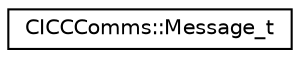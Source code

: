 digraph "Graphical Class Hierarchy"
{
 // LATEX_PDF_SIZE
  edge [fontname="Helvetica",fontsize="10",labelfontname="Helvetica",labelfontsize="10"];
  node [fontname="Helvetica",fontsize="10",shape=record];
  rankdir="LR";
  Node0 [label="CICCComms::Message_t",height=0.2,width=0.4,color="black", fillcolor="white", style="filled",URL="$struct_c_i_c_c_comms_1_1_message__t.html",tooltip=" "];
}
